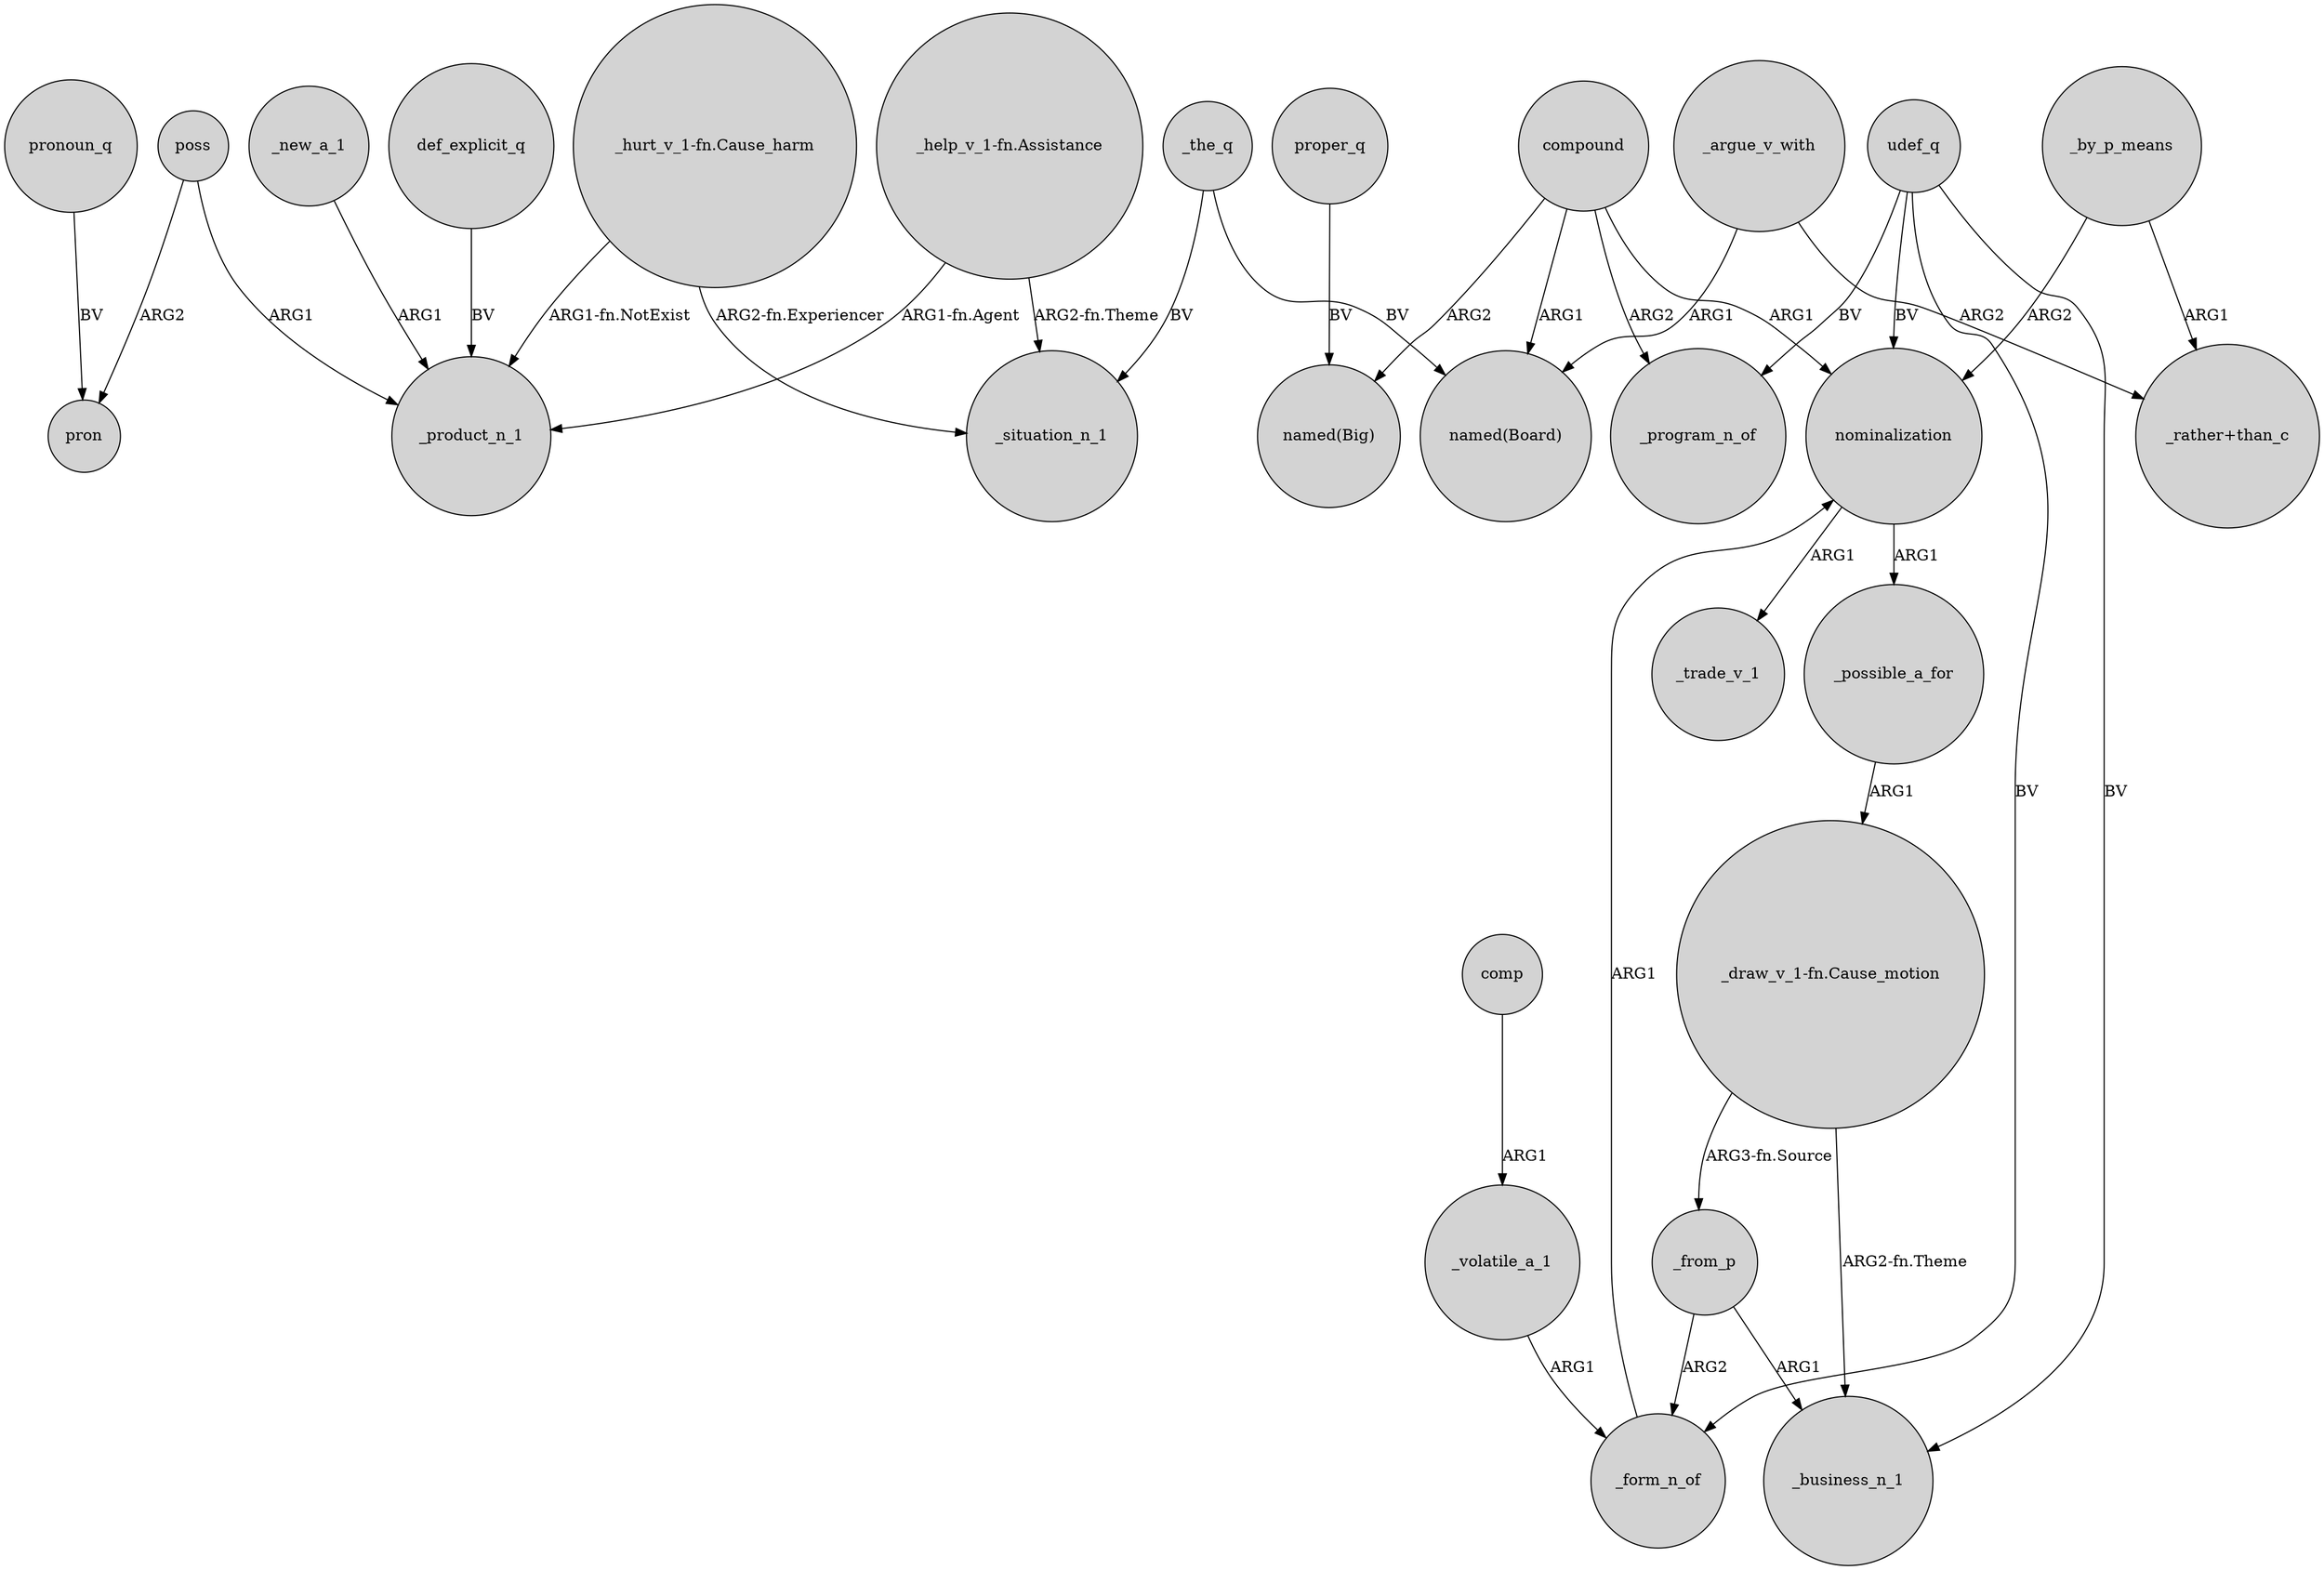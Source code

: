 digraph {
	node [shape=circle style=filled]
	def_explicit_q -> _product_n_1 [label=BV]
	_the_q -> "named(Board)" [label=BV]
	compound -> _program_n_of [label=ARG2]
	poss -> _product_n_1 [label=ARG1]
	_by_p_means -> nominalization [label=ARG2]
	poss -> pron [label=ARG2]
	"_draw_v_1-fn.Cause_motion" -> _business_n_1 [label="ARG2-fn.Theme"]
	_volatile_a_1 -> _form_n_of [label=ARG1]
	"_hurt_v_1-fn.Cause_harm" -> _situation_n_1 [label="ARG2-fn.Experiencer"]
	"_help_v_1-fn.Assistance" -> _product_n_1 [label="ARG1-fn.Agent"]
	udef_q -> _program_n_of [label=BV]
	_the_q -> _situation_n_1 [label=BV]
	"_hurt_v_1-fn.Cause_harm" -> _product_n_1 [label="ARG1-fn.NotExist"]
	"_help_v_1-fn.Assistance" -> _situation_n_1 [label="ARG2-fn.Theme"]
	nominalization -> _trade_v_1 [label=ARG1]
	_from_p -> _business_n_1 [label=ARG1]
	_new_a_1 -> _product_n_1 [label=ARG1]
	_possible_a_for -> "_draw_v_1-fn.Cause_motion" [label=ARG1]
	pronoun_q -> pron [label=BV]
	compound -> "named(Board)" [label=ARG1]
	comp -> _volatile_a_1 [label=ARG1]
	_argue_v_with -> "named(Board)" [label=ARG1]
	udef_q -> nominalization [label=BV]
	udef_q -> _form_n_of [label=BV]
	_argue_v_with -> "_rather+than_c" [label=ARG2]
	_by_p_means -> "_rather+than_c" [label=ARG1]
	udef_q -> _business_n_1 [label=BV]
	compound -> "named(Big)" [label=ARG2]
	_form_n_of -> nominalization [label=ARG1]
	compound -> nominalization [label=ARG1]
	"_draw_v_1-fn.Cause_motion" -> _from_p [label="ARG3-fn.Source"]
	nominalization -> _possible_a_for [label=ARG1]
	_from_p -> _form_n_of [label=ARG2]
	proper_q -> "named(Big)" [label=BV]
}
